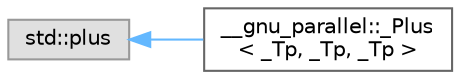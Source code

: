 digraph "Graphical Class Hierarchy"
{
 // LATEX_PDF_SIZE
  bgcolor="transparent";
  edge [fontname=Helvetica,fontsize=10,labelfontname=Helvetica,labelfontsize=10];
  node [fontname=Helvetica,fontsize=10,shape=box,height=0.2,width=0.4];
  rankdir="LR";
  Node0 [id="Node000000",label="std::plus",height=0.2,width=0.4,color="grey60", fillcolor="#E0E0E0", style="filled",tooltip=" "];
  Node0 -> Node1 [id="edge428_Node000000_Node000001",dir="back",color="steelblue1",style="solid",tooltip=" "];
  Node1 [id="Node000001",label="__gnu_parallel::_Plus\l\< _Tp, _Tp, _Tp \>",height=0.2,width=0.4,color="grey40", fillcolor="white", style="filled",URL="$struct____gnu__parallel_1_1___plus_3_01___tp_00_01___tp_00_01___tp_01_4.html",tooltip=" "];
}
